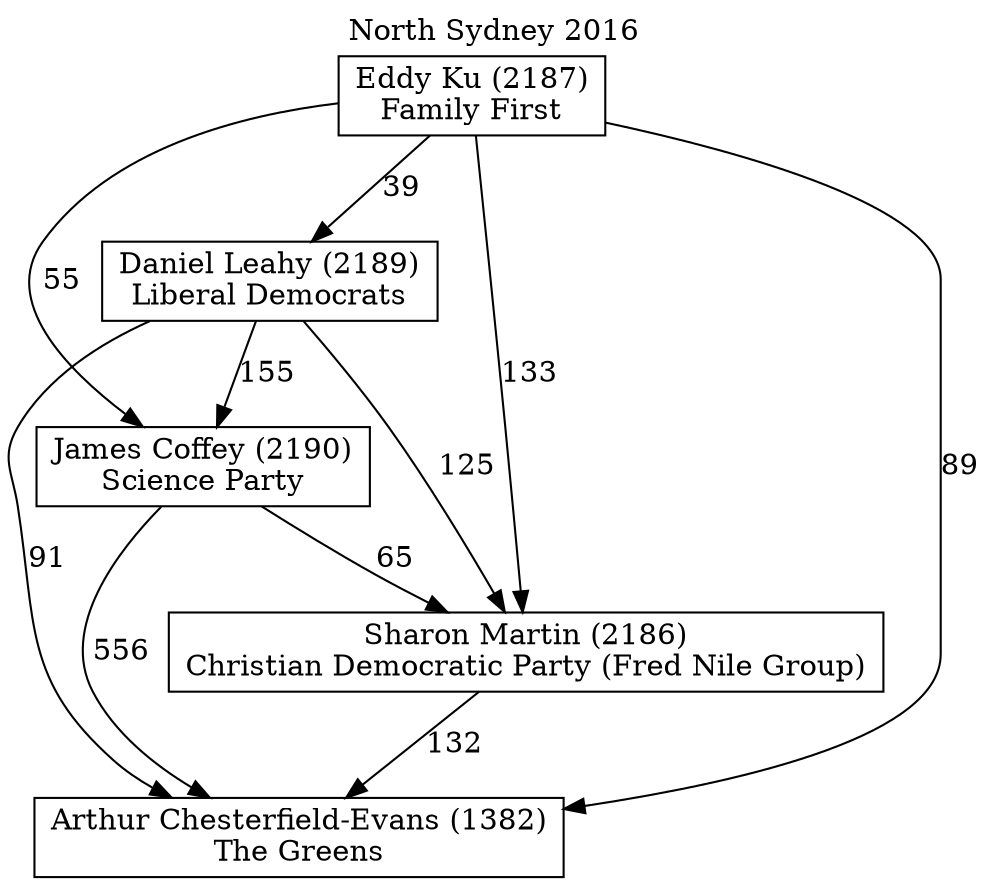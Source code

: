 // House preference flow
digraph "Arthur Chesterfield-Evans (1382)_North Sydney_2016" {
	graph [label="North Sydney 2016" labelloc=t mclimit=10]
	node [shape=box]
	"Daniel Leahy (2189)" [label="Daniel Leahy (2189)
Liberal Democrats"]
	"Sharon Martin (2186)" [label="Sharon Martin (2186)
Christian Democratic Party (Fred Nile Group)"]
	"Eddy Ku (2187)" [label="Eddy Ku (2187)
Family First"]
	"Arthur Chesterfield-Evans (1382)" [label="Arthur Chesterfield-Evans (1382)
The Greens"]
	"James Coffey (2190)" [label="James Coffey (2190)
Science Party"]
	"Daniel Leahy (2189)" -> "Arthur Chesterfield-Evans (1382)" [label=91]
	"Sharon Martin (2186)" -> "Arthur Chesterfield-Evans (1382)" [label=132]
	"Daniel Leahy (2189)" -> "Sharon Martin (2186)" [label=125]
	"Eddy Ku (2187)" -> "Arthur Chesterfield-Evans (1382)" [label=89]
	"James Coffey (2190)" -> "Sharon Martin (2186)" [label=65]
	"Eddy Ku (2187)" -> "Sharon Martin (2186)" [label=133]
	"Daniel Leahy (2189)" -> "James Coffey (2190)" [label=155]
	"Eddy Ku (2187)" -> "James Coffey (2190)" [label=55]
	"Eddy Ku (2187)" -> "Daniel Leahy (2189)" [label=39]
	"James Coffey (2190)" -> "Arthur Chesterfield-Evans (1382)" [label=556]
}
